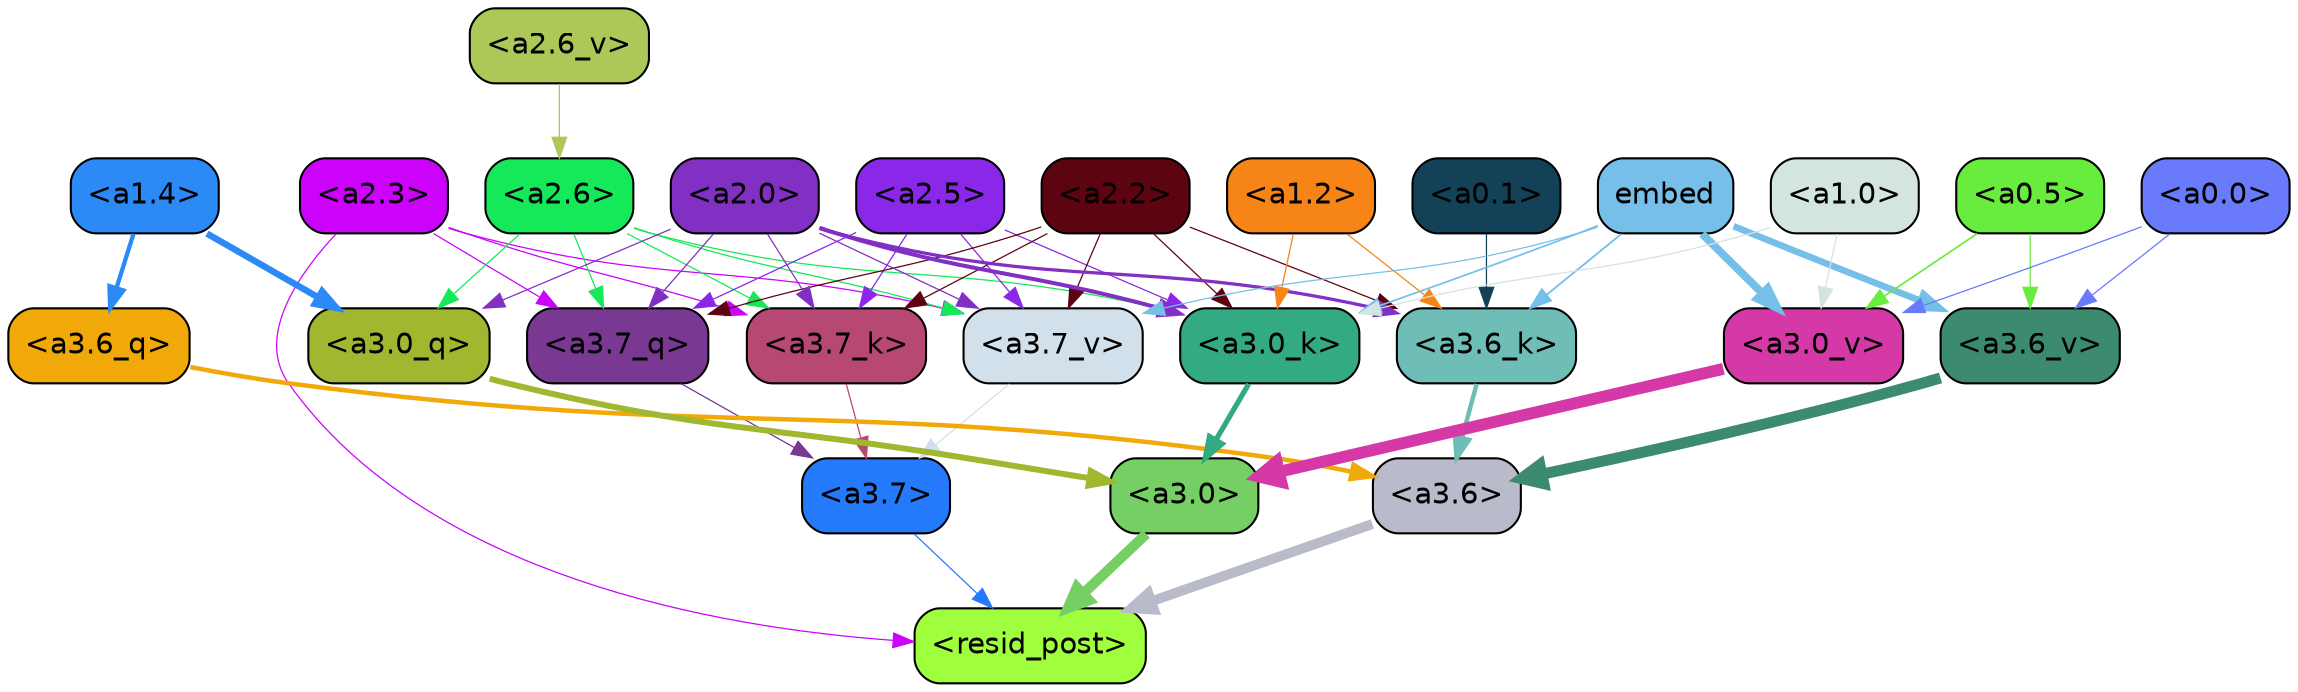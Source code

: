 strict digraph "" {
	graph [bgcolor=transparent,
		layout=dot,
		overlap=false,
		splines=true
	];
	"<a3.7>"	[color=black,
		fillcolor="#257afc",
		fontname=Helvetica,
		shape=box,
		style="filled, rounded"];
	"<resid_post>"	[color=black,
		fillcolor="#9ffe3e",
		fontname=Helvetica,
		shape=box,
		style="filled, rounded"];
	"<a3.7>" -> "<resid_post>"	[color="#257afc",
		penwidth=0.6];
	"<a3.6>"	[color=black,
		fillcolor="#b9bbca",
		fontname=Helvetica,
		shape=box,
		style="filled, rounded"];
	"<a3.6>" -> "<resid_post>"	[color="#b9bbca",
		penwidth=4.751592040061951];
	"<a3.0>"	[color=black,
		fillcolor="#75cf65",
		fontname=Helvetica,
		shape=box,
		style="filled, rounded"];
	"<a3.0>" -> "<resid_post>"	[color="#75cf65",
		penwidth=4.904066681861877];
	"<a2.3>"	[color=black,
		fillcolor="#cb03fa",
		fontname=Helvetica,
		shape=box,
		style="filled, rounded"];
	"<a2.3>" -> "<resid_post>"	[color="#cb03fa",
		penwidth=0.6];
	"<a3.7_q>"	[color=black,
		fillcolor="#793892",
		fontname=Helvetica,
		shape=box,
		style="filled, rounded"];
	"<a2.3>" -> "<a3.7_q>"	[color="#cb03fa",
		penwidth=0.6];
	"<a3.7_k>"	[color=black,
		fillcolor="#b74874",
		fontname=Helvetica,
		shape=box,
		style="filled, rounded"];
	"<a2.3>" -> "<a3.7_k>"	[color="#cb03fa",
		penwidth=0.6069068089127541];
	"<a3.7_v>"	[color=black,
		fillcolor="#d2e0eb",
		fontname=Helvetica,
		shape=box,
		style="filled, rounded"];
	"<a2.3>" -> "<a3.7_v>"	[color="#cb03fa",
		penwidth=0.6];
	"<a3.7_q>" -> "<a3.7>"	[color="#793892",
		penwidth=0.6];
	"<a3.6_q>"	[color=black,
		fillcolor="#f1a90a",
		fontname=Helvetica,
		shape=box,
		style="filled, rounded"];
	"<a3.6_q>" -> "<a3.6>"	[color="#f1a90a",
		penwidth=2.160832464694977];
	"<a3.0_q>"	[color=black,
		fillcolor="#a2b730",
		fontname=Helvetica,
		shape=box,
		style="filled, rounded"];
	"<a3.0_q>" -> "<a3.0>"	[color="#a2b730",
		penwidth=2.870753765106201];
	"<a3.7_k>" -> "<a3.7>"	[color="#b74874",
		penwidth=0.6];
	"<a3.6_k>"	[color=black,
		fillcolor="#6ebdb6",
		fontname=Helvetica,
		shape=box,
		style="filled, rounded"];
	"<a3.6_k>" -> "<a3.6>"	[color="#6ebdb6",
		penwidth=2.13908451795578];
	"<a3.0_k>"	[color=black,
		fillcolor="#34aa82",
		fontname=Helvetica,
		shape=box,
		style="filled, rounded"];
	"<a3.0_k>" -> "<a3.0>"	[color="#34aa82",
		penwidth=2.520303964614868];
	"<a3.7_v>" -> "<a3.7>"	[color="#d2e0eb",
		penwidth=0.6];
	"<a3.6_v>"	[color=black,
		fillcolor="#3d8b6f",
		fontname=Helvetica,
		shape=box,
		style="filled, rounded"];
	"<a3.6_v>" -> "<a3.6>"	[color="#3d8b6f",
		penwidth=5.297133803367615];
	"<a3.0_v>"	[color=black,
		fillcolor="#d538a7",
		fontname=Helvetica,
		shape=box,
		style="filled, rounded"];
	"<a3.0_v>" -> "<a3.0>"	[color="#d538a7",
		penwidth=5.680712580680847];
	"<a2.6>"	[color=black,
		fillcolor="#15e959",
		fontname=Helvetica,
		shape=box,
		style="filled, rounded"];
	"<a2.6>" -> "<a3.7_q>"	[color="#15e959",
		penwidth=0.6];
	"<a2.6>" -> "<a3.0_q>"	[color="#15e959",
		penwidth=0.6];
	"<a2.6>" -> "<a3.7_k>"	[color="#15e959",
		penwidth=0.6];
	"<a2.6>" -> "<a3.0_k>"	[color="#15e959",
		penwidth=0.6];
	"<a2.6>" -> "<a3.7_v>"	[color="#15e959",
		penwidth=0.6];
	"<a2.5>"	[color=black,
		fillcolor="#8b27e9",
		fontname=Helvetica,
		shape=box,
		style="filled, rounded"];
	"<a2.5>" -> "<a3.7_q>"	[color="#8b27e9",
		penwidth=0.6];
	"<a2.5>" -> "<a3.7_k>"	[color="#8b27e9",
		penwidth=0.6];
	"<a2.5>" -> "<a3.0_k>"	[color="#8b27e9",
		penwidth=0.6];
	"<a2.5>" -> "<a3.7_v>"	[color="#8b27e9",
		penwidth=0.6];
	"<a2.2>"	[color=black,
		fillcolor="#5c0410",
		fontname=Helvetica,
		shape=box,
		style="filled, rounded"];
	"<a2.2>" -> "<a3.7_q>"	[color="#5c0410",
		penwidth=0.6];
	"<a2.2>" -> "<a3.7_k>"	[color="#5c0410",
		penwidth=0.6];
	"<a2.2>" -> "<a3.6_k>"	[color="#5c0410",
		penwidth=0.6];
	"<a2.2>" -> "<a3.0_k>"	[color="#5c0410",
		penwidth=0.6];
	"<a2.2>" -> "<a3.7_v>"	[color="#5c0410",
		penwidth=0.6];
	"<a2.0>"	[color=black,
		fillcolor="#8230c3",
		fontname=Helvetica,
		shape=box,
		style="filled, rounded"];
	"<a2.0>" -> "<a3.7_q>"	[color="#8230c3",
		penwidth=0.6];
	"<a2.0>" -> "<a3.0_q>"	[color="#8230c3",
		penwidth=0.6];
	"<a2.0>" -> "<a3.7_k>"	[color="#8230c3",
		penwidth=0.6];
	"<a2.0>" -> "<a3.6_k>"	[color="#8230c3",
		penwidth=1.564806342124939];
	"<a2.0>" -> "<a3.0_k>"	[color="#8230c3",
		penwidth=1.9353990852832794];
	"<a2.0>" -> "<a3.7_v>"	[color="#8230c3",
		penwidth=0.6];
	"<a1.4>"	[color=black,
		fillcolor="#2c8af7",
		fontname=Helvetica,
		shape=box,
		style="filled, rounded"];
	"<a1.4>" -> "<a3.6_q>"	[color="#2c8af7",
		penwidth=2.0727532356977463];
	"<a1.4>" -> "<a3.0_q>"	[color="#2c8af7",
		penwidth=3.1279823780059814];
	"<a1.2>"	[color=black,
		fillcolor="#f78417",
		fontname=Helvetica,
		shape=box,
		style="filled, rounded"];
	"<a1.2>" -> "<a3.6_k>"	[color="#f78417",
		penwidth=0.6];
	"<a1.2>" -> "<a3.0_k>"	[color="#f78417",
		penwidth=0.6];
	"<a0.1>"	[color=black,
		fillcolor="#134157",
		fontname=Helvetica,
		shape=box,
		style="filled, rounded"];
	"<a0.1>" -> "<a3.6_k>"	[color="#134157",
		penwidth=0.6];
	embed	[color=black,
		fillcolor="#75bfe8",
		fontname=Helvetica,
		shape=box,
		style="filled, rounded"];
	embed -> "<a3.6_k>"	[color="#75bfe8",
		penwidth=0.8915999233722687];
	embed -> "<a3.0_k>"	[color="#75bfe8",
		penwidth=0.832088902592659];
	embed -> "<a3.7_v>"	[color="#75bfe8",
		penwidth=0.6];
	embed -> "<a3.6_v>"	[color="#75bfe8",
		penwidth=3.1840110421180725];
	embed -> "<a3.0_v>"	[color="#75bfe8",
		penwidth=3.8132747188210487];
	"<a1.0>"	[color=black,
		fillcolor="#d4e4e1",
		fontname=Helvetica,
		shape=box,
		style="filled, rounded"];
	"<a1.0>" -> "<a3.0_k>"	[color="#d4e4e1",
		penwidth=0.6];
	"<a1.0>" -> "<a3.0_v>"	[color="#d4e4e1",
		penwidth=0.6];
	"<a0.5>"	[color=black,
		fillcolor="#68ed3e",
		fontname=Helvetica,
		shape=box,
		style="filled, rounded"];
	"<a0.5>" -> "<a3.6_v>"	[color="#68ed3e",
		penwidth=0.6];
	"<a0.5>" -> "<a3.0_v>"	[color="#68ed3e",
		penwidth=0.8331108838319778];
	"<a0.0>"	[color=black,
		fillcolor="#697afb",
		fontname=Helvetica,
		shape=box,
		style="filled, rounded"];
	"<a0.0>" -> "<a3.6_v>"	[color="#697afb",
		penwidth=0.6];
	"<a0.0>" -> "<a3.0_v>"	[color="#697afb",
		penwidth=0.6];
	"<a2.6_v>"	[color=black,
		fillcolor="#abc858",
		fontname=Helvetica,
		shape=box,
		style="filled, rounded"];
	"<a2.6_v>" -> "<a2.6>"	[color="#abc858",
		penwidth=0.6];
}
